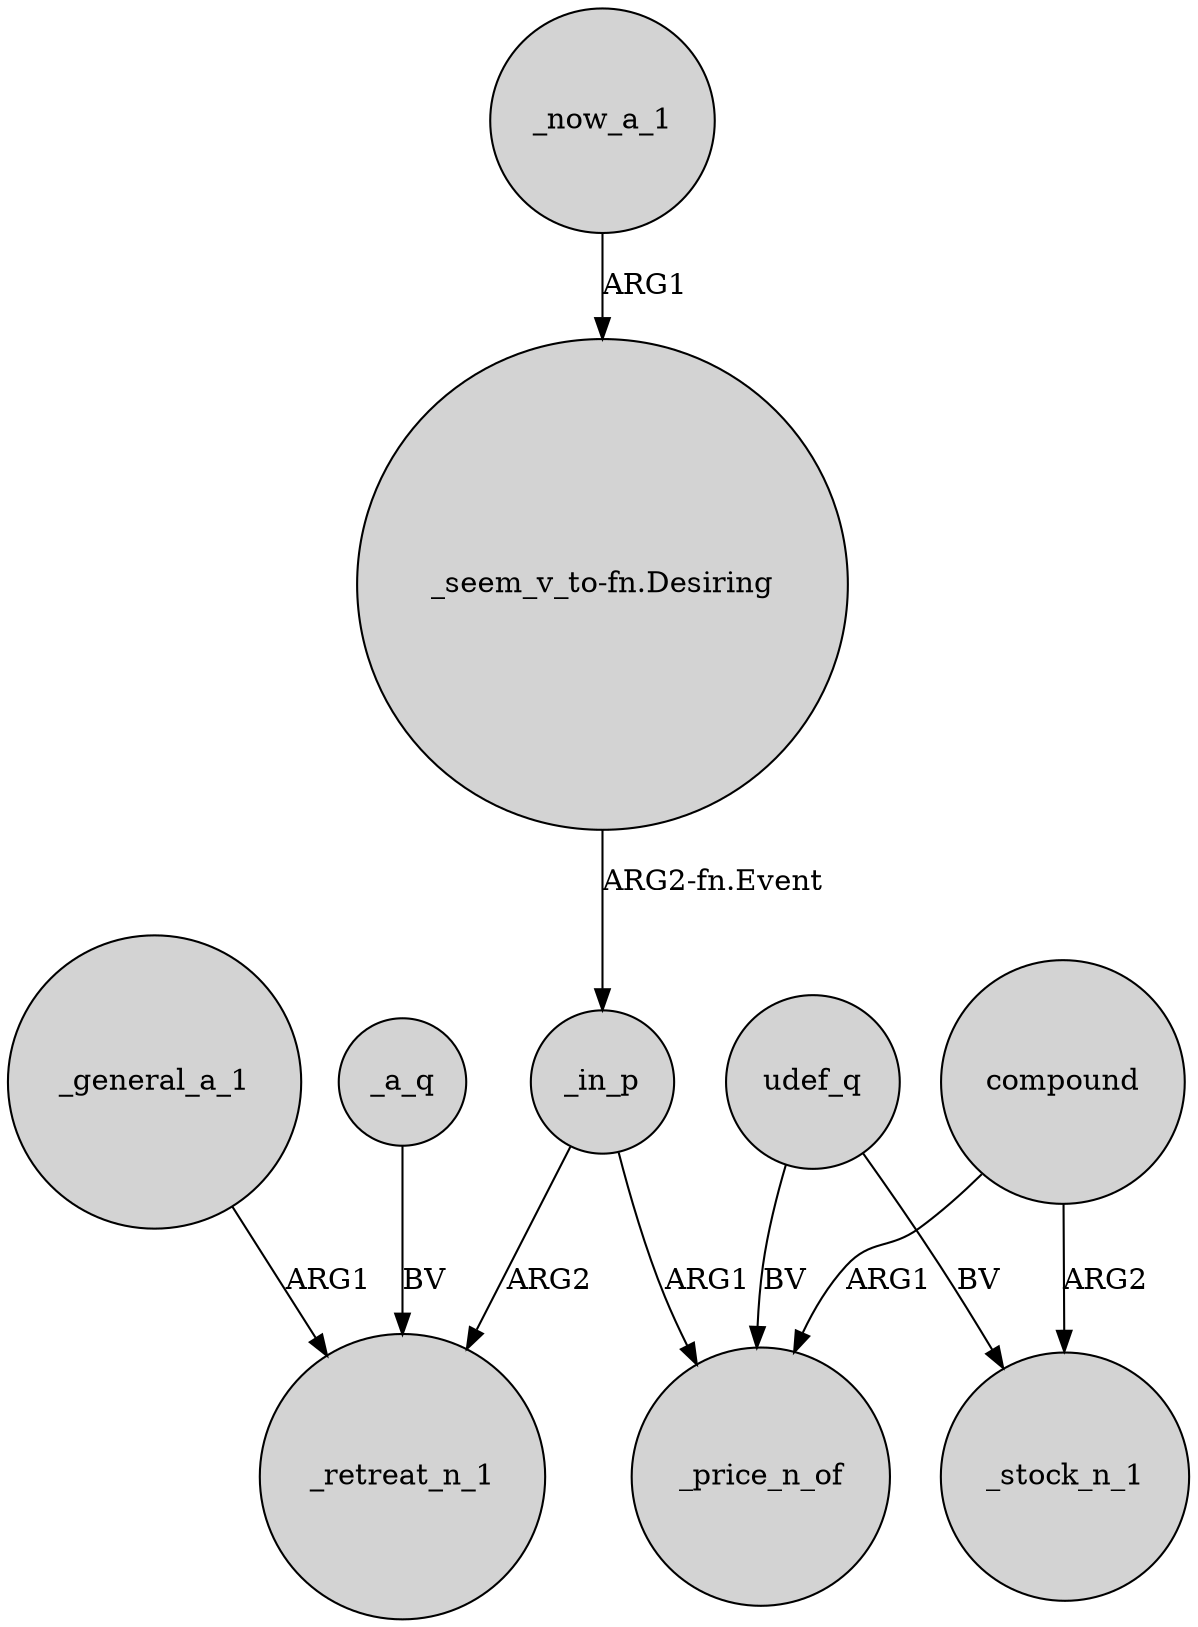 digraph {
	node [shape=circle style=filled]
	_general_a_1 -> _retreat_n_1 [label=ARG1]
	compound -> _stock_n_1 [label=ARG2]
	"_seem_v_to-fn.Desiring" -> _in_p [label="ARG2-fn.Event"]
	_a_q -> _retreat_n_1 [label=BV]
	_in_p -> _price_n_of [label=ARG1]
	_in_p -> _retreat_n_1 [label=ARG2]
	compound -> _price_n_of [label=ARG1]
	udef_q -> _price_n_of [label=BV]
	udef_q -> _stock_n_1 [label=BV]
	_now_a_1 -> "_seem_v_to-fn.Desiring" [label=ARG1]
}
